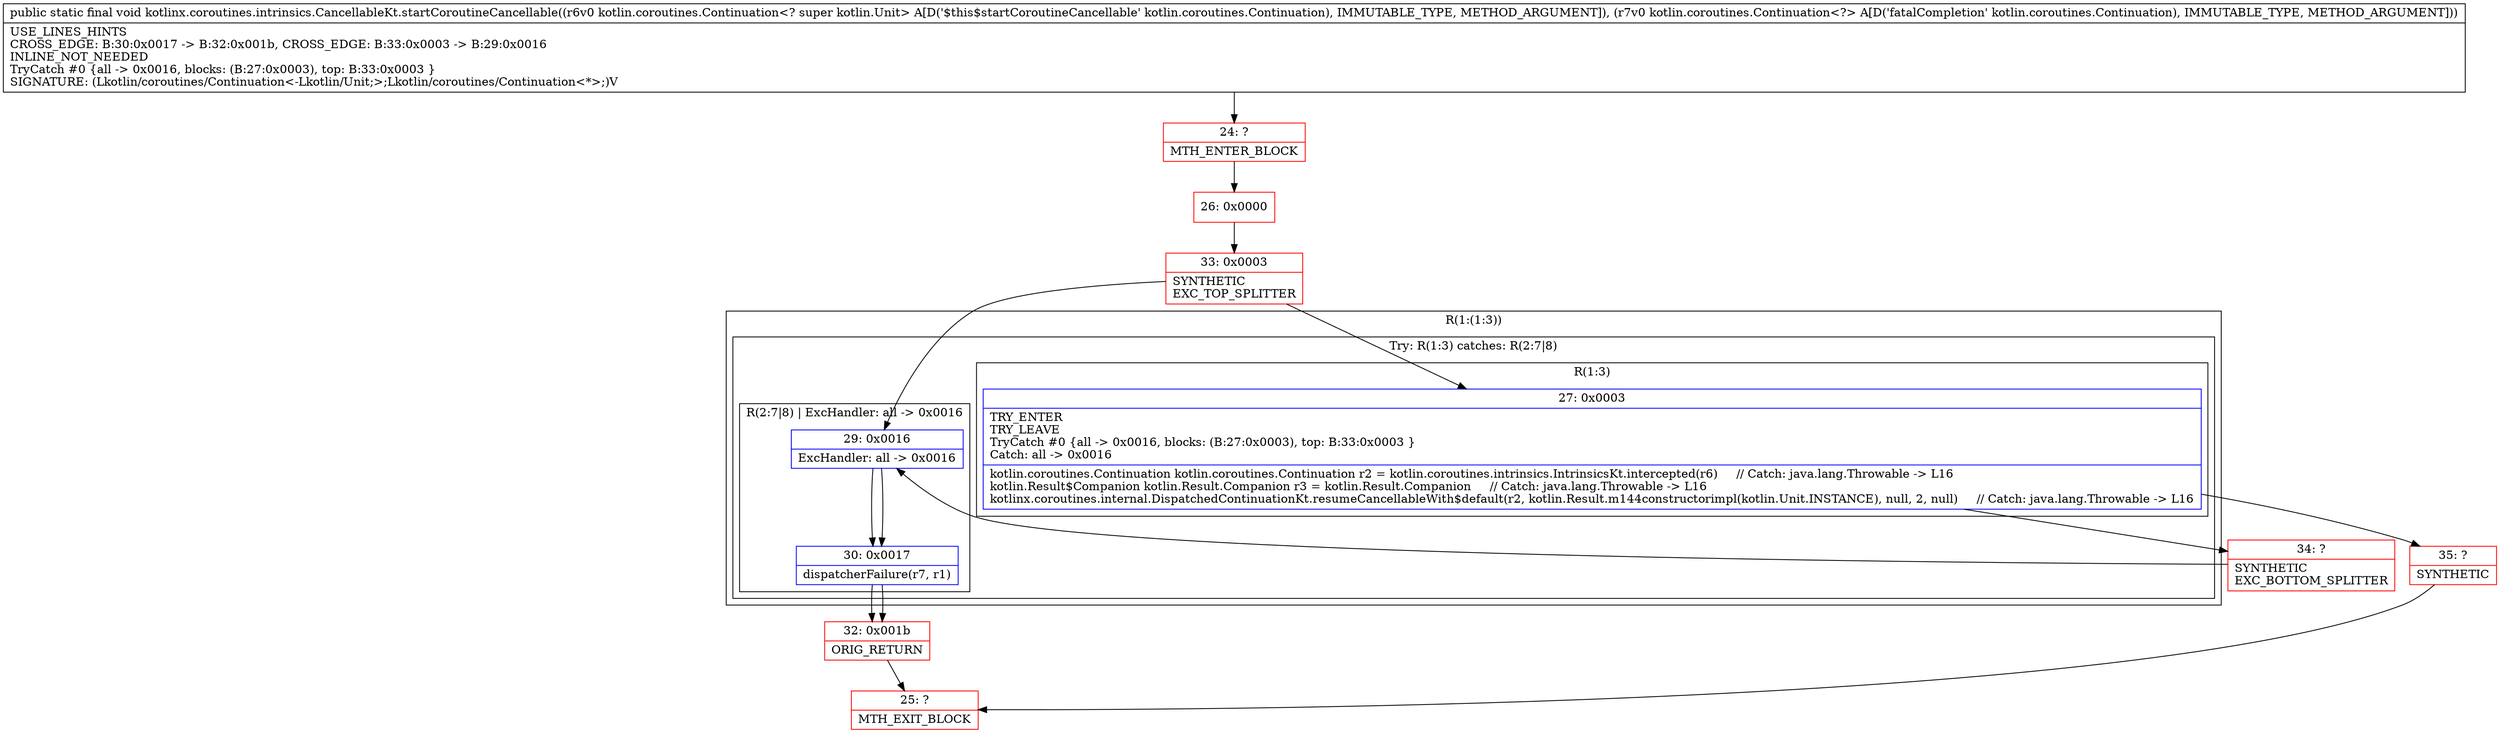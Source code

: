 digraph "CFG forkotlinx.coroutines.intrinsics.CancellableKt.startCoroutineCancellable(Lkotlin\/coroutines\/Continuation;Lkotlin\/coroutines\/Continuation;)V" {
subgraph cluster_Region_1368563576 {
label = "R(1:(1:3))";
node [shape=record,color=blue];
subgraph cluster_TryCatchRegion_1820406555 {
label = "Try: R(1:3) catches: R(2:7|8)";
node [shape=record,color=blue];
subgraph cluster_Region_997835209 {
label = "R(1:3)";
node [shape=record,color=blue];
Node_27 [shape=record,label="{27\:\ 0x0003|TRY_ENTER\lTRY_LEAVE\lTryCatch #0 \{all \-\> 0x0016, blocks: (B:27:0x0003), top: B:33:0x0003 \}\lCatch: all \-\> 0x0016\l|kotlin.coroutines.Continuation kotlin.coroutines.Continuation r2 = kotlin.coroutines.intrinsics.IntrinsicsKt.intercepted(r6)     \/\/ Catch: java.lang.Throwable \-\> L16\lkotlin.Result$Companion kotlin.Result.Companion r3 = kotlin.Result.Companion     \/\/ Catch: java.lang.Throwable \-\> L16\lkotlinx.coroutines.internal.DispatchedContinuationKt.resumeCancellableWith$default(r2, kotlin.Result.m144constructorimpl(kotlin.Unit.INSTANCE), null, 2, null)     \/\/ Catch: java.lang.Throwable \-\> L16\l}"];
}
subgraph cluster_Region_2011186991 {
label = "R(2:7|8) | ExcHandler: all \-\> 0x0016\l";
node [shape=record,color=blue];
Node_29 [shape=record,label="{29\:\ 0x0016|ExcHandler: all \-\> 0x0016\l}"];
Node_30 [shape=record,label="{30\:\ 0x0017|dispatcherFailure(r7, r1)\l}"];
}
}
}
subgraph cluster_Region_2011186991 {
label = "R(2:7|8) | ExcHandler: all \-\> 0x0016\l";
node [shape=record,color=blue];
Node_29 [shape=record,label="{29\:\ 0x0016|ExcHandler: all \-\> 0x0016\l}"];
Node_30 [shape=record,label="{30\:\ 0x0017|dispatcherFailure(r7, r1)\l}"];
}
Node_24 [shape=record,color=red,label="{24\:\ ?|MTH_ENTER_BLOCK\l}"];
Node_26 [shape=record,color=red,label="{26\:\ 0x0000}"];
Node_33 [shape=record,color=red,label="{33\:\ 0x0003|SYNTHETIC\lEXC_TOP_SPLITTER\l}"];
Node_34 [shape=record,color=red,label="{34\:\ ?|SYNTHETIC\lEXC_BOTTOM_SPLITTER\l}"];
Node_35 [shape=record,color=red,label="{35\:\ ?|SYNTHETIC\l}"];
Node_25 [shape=record,color=red,label="{25\:\ ?|MTH_EXIT_BLOCK\l}"];
Node_32 [shape=record,color=red,label="{32\:\ 0x001b|ORIG_RETURN\l}"];
MethodNode[shape=record,label="{public static final void kotlinx.coroutines.intrinsics.CancellableKt.startCoroutineCancellable((r6v0 kotlin.coroutines.Continuation\<? super kotlin.Unit\> A[D('$this$startCoroutineCancellable' kotlin.coroutines.Continuation), IMMUTABLE_TYPE, METHOD_ARGUMENT]), (r7v0 kotlin.coroutines.Continuation\<?\> A[D('fatalCompletion' kotlin.coroutines.Continuation), IMMUTABLE_TYPE, METHOD_ARGUMENT]))  | USE_LINES_HINTS\lCROSS_EDGE: B:30:0x0017 \-\> B:32:0x001b, CROSS_EDGE: B:33:0x0003 \-\> B:29:0x0016\lINLINE_NOT_NEEDED\lTryCatch #0 \{all \-\> 0x0016, blocks: (B:27:0x0003), top: B:33:0x0003 \}\lSIGNATURE: (Lkotlin\/coroutines\/Continuation\<\-Lkotlin\/Unit;\>;Lkotlin\/coroutines\/Continuation\<*\>;)V\l}"];
MethodNode -> Node_24;Node_27 -> Node_34;
Node_27 -> Node_35;
Node_29 -> Node_30;
Node_30 -> Node_32;
Node_29 -> Node_30;
Node_30 -> Node_32;
Node_24 -> Node_26;
Node_26 -> Node_33;
Node_33 -> Node_27;
Node_33 -> Node_29;
Node_34 -> Node_29;
Node_35 -> Node_25;
Node_32 -> Node_25;
}

